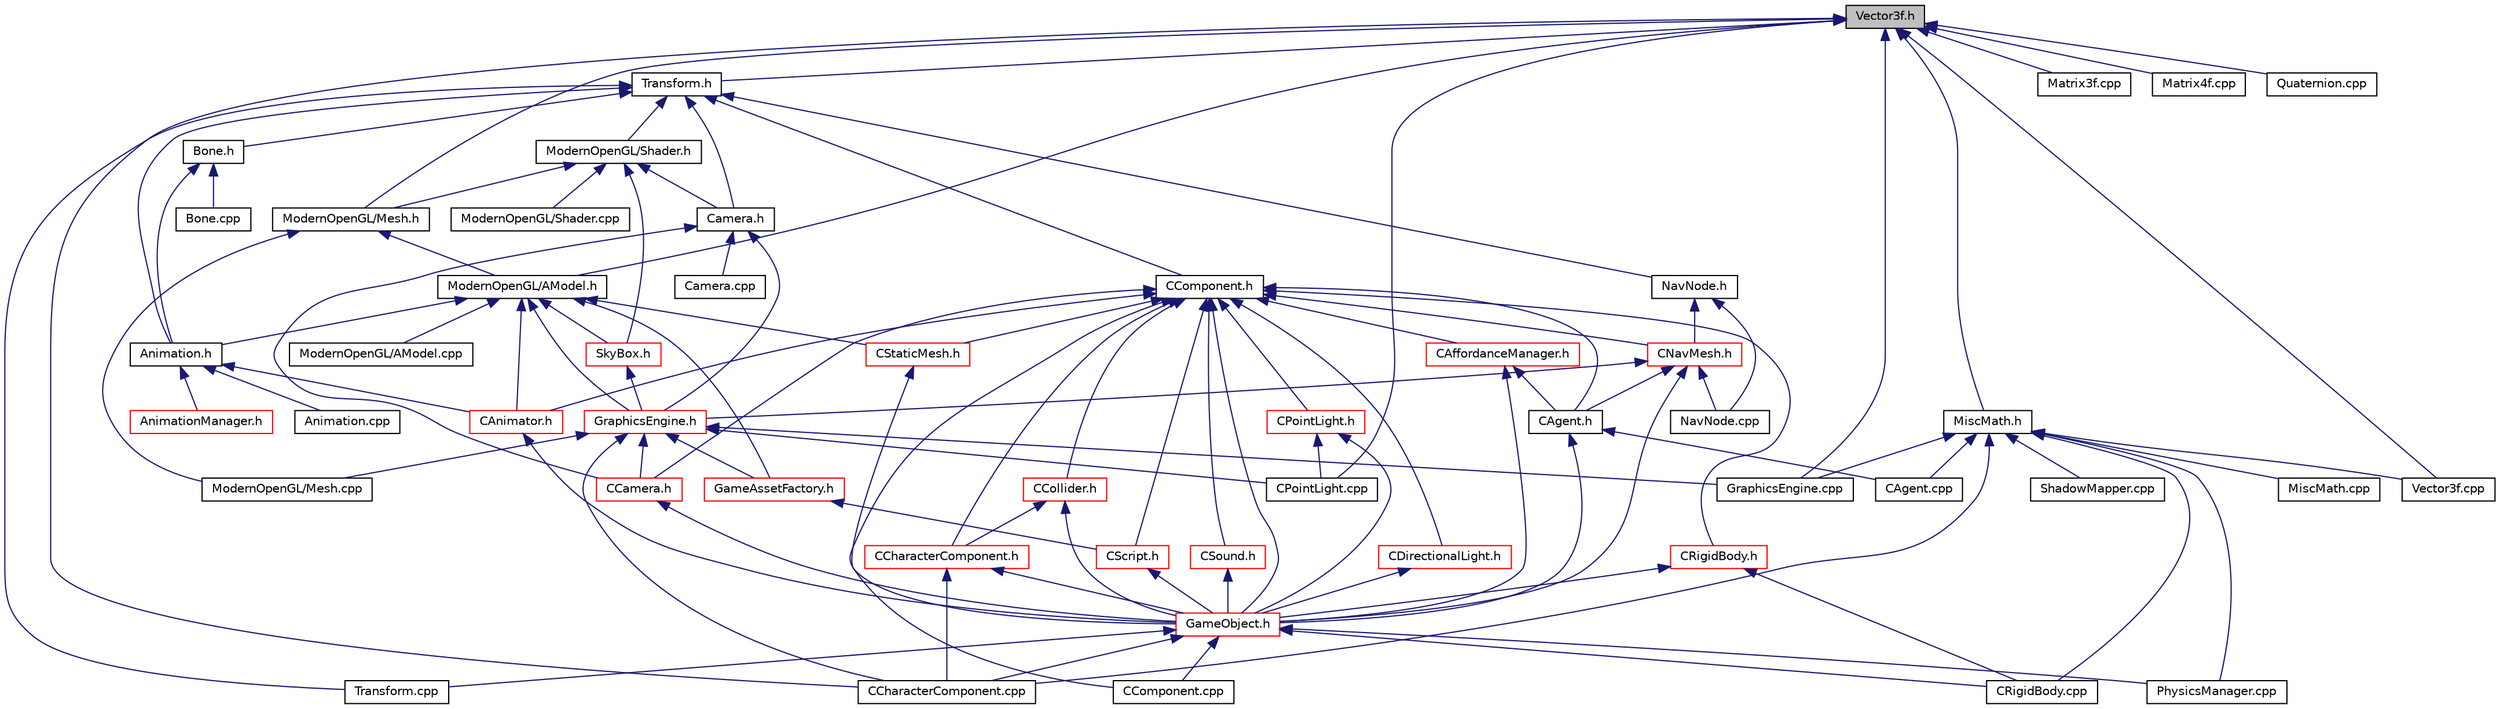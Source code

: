 digraph "Vector3f.h"
{
 // LATEX_PDF_SIZE
  edge [fontname="Helvetica",fontsize="10",labelfontname="Helvetica",labelfontsize="10"];
  node [fontname="Helvetica",fontsize="10",shape=record];
  Node6 [label="Vector3f.h",height=0.2,width=0.4,color="black", fillcolor="grey75", style="filled", fontcolor="black",tooltip=" "];
  Node6 -> Node7 [dir="back",color="midnightblue",fontsize="10",style="solid",fontname="Helvetica"];
  Node7 [label="Transform.h",height=0.2,width=0.4,color="black", fillcolor="white", style="filled",URL="$_transform_8h.html",tooltip=" "];
  Node7 -> Node8 [dir="back",color="midnightblue",fontsize="10",style="solid",fontname="Helvetica"];
  Node8 [label="Animation.h",height=0.2,width=0.4,color="black", fillcolor="white", style="filled",URL="$_animation_8h.html",tooltip=" "];
  Node8 -> Node9 [dir="back",color="midnightblue",fontsize="10",style="solid",fontname="Helvetica"];
  Node9 [label="Animation.cpp",height=0.2,width=0.4,color="black", fillcolor="white", style="filled",URL="$_animation_8cpp.html",tooltip=" "];
  Node8 -> Node10 [dir="back",color="midnightblue",fontsize="10",style="solid",fontname="Helvetica"];
  Node10 [label="AnimationManager.h",height=0.2,width=0.4,color="red", fillcolor="white", style="filled",URL="$_animation_manager_8h.html",tooltip=" "];
  Node8 -> Node14 [dir="back",color="midnightblue",fontsize="10",style="solid",fontname="Helvetica"];
  Node14 [label="CAnimator.h",height=0.2,width=0.4,color="red", fillcolor="white", style="filled",URL="$_c_animator_8h.html",tooltip=" "];
  Node14 -> Node15 [dir="back",color="midnightblue",fontsize="10",style="solid",fontname="Helvetica"];
  Node15 [label="GameObject.h",height=0.2,width=0.4,color="red", fillcolor="white", style="filled",URL="$_game_object_8h.html",tooltip=" "];
  Node15 -> Node18 [dir="back",color="midnightblue",fontsize="10",style="solid",fontname="Helvetica"];
  Node18 [label="CCharacterComponent.cpp",height=0.2,width=0.4,color="black", fillcolor="white", style="filled",URL="$_c_character_component_8cpp.html",tooltip=" "];
  Node15 -> Node35 [dir="back",color="midnightblue",fontsize="10",style="solid",fontname="Helvetica"];
  Node35 [label="CComponent.cpp",height=0.2,width=0.4,color="black", fillcolor="white", style="filled",URL="$_c_component_8cpp.html",tooltip=" "];
  Node15 -> Node37 [dir="back",color="midnightblue",fontsize="10",style="solid",fontname="Helvetica"];
  Node37 [label="CRigidBody.cpp",height=0.2,width=0.4,color="black", fillcolor="white", style="filled",URL="$_c_rigid_body_8cpp.html",tooltip=" "];
  Node15 -> Node41 [dir="back",color="midnightblue",fontsize="10",style="solid",fontname="Helvetica"];
  Node41 [label="PhysicsManager.cpp",height=0.2,width=0.4,color="black", fillcolor="white", style="filled",URL="$_physics_manager_8cpp.html",tooltip=" "];
  Node15 -> Node42 [dir="back",color="midnightblue",fontsize="10",style="solid",fontname="Helvetica"];
  Node42 [label="Transform.cpp",height=0.2,width=0.4,color="black", fillcolor="white", style="filled",URL="$_transform_8cpp.html",tooltip=" "];
  Node7 -> Node43 [dir="back",color="midnightblue",fontsize="10",style="solid",fontname="Helvetica"];
  Node43 [label="Bone.h",height=0.2,width=0.4,color="black", fillcolor="white", style="filled",URL="$_bone_8h.html",tooltip=" "];
  Node43 -> Node8 [dir="back",color="midnightblue",fontsize="10",style="solid",fontname="Helvetica"];
  Node43 -> Node44 [dir="back",color="midnightblue",fontsize="10",style="solid",fontname="Helvetica"];
  Node44 [label="Bone.cpp",height=0.2,width=0.4,color="black", fillcolor="white", style="filled",URL="$_bone_8cpp.html",tooltip=" "];
  Node7 -> Node45 [dir="back",color="midnightblue",fontsize="10",style="solid",fontname="Helvetica"];
  Node45 [label="ModernOpenGL/Shader.h",height=0.2,width=0.4,color="black", fillcolor="white", style="filled",URL="$_shader_8h.html",tooltip=" "];
  Node45 -> Node46 [dir="back",color="midnightblue",fontsize="10",style="solid",fontname="Helvetica"];
  Node46 [label="ModernOpenGL/Mesh.h",height=0.2,width=0.4,color="black", fillcolor="white", style="filled",URL="$_mesh_8h.html",tooltip=" "];
  Node46 -> Node47 [dir="back",color="midnightblue",fontsize="10",style="solid",fontname="Helvetica"];
  Node47 [label="ModernOpenGL/AModel.h",height=0.2,width=0.4,color="black", fillcolor="white", style="filled",URL="$_a_model_8h.html",tooltip="Model of object."];
  Node47 -> Node8 [dir="back",color="midnightblue",fontsize="10",style="solid",fontname="Helvetica"];
  Node47 -> Node48 [dir="back",color="midnightblue",fontsize="10",style="solid",fontname="Helvetica"];
  Node48 [label="CStaticMesh.h",height=0.2,width=0.4,color="red", fillcolor="white", style="filled",URL="$_c_static_mesh_8h.html",tooltip="Static Mesh Component."];
  Node48 -> Node15 [dir="back",color="midnightblue",fontsize="10",style="solid",fontname="Helvetica"];
  Node47 -> Node49 [dir="back",color="midnightblue",fontsize="10",style="solid",fontname="Helvetica"];
  Node49 [label="GameAssetFactory.h",height=0.2,width=0.4,color="red", fillcolor="white", style="filled",URL="$_game_asset_factory_8h.html",tooltip="Creates and handles GameObjects using a map."];
  Node49 -> Node50 [dir="back",color="midnightblue",fontsize="10",style="solid",fontname="Helvetica"];
  Node50 [label="CScript.h",height=0.2,width=0.4,color="red", fillcolor="white", style="filled",URL="$_c_script_8h.html",tooltip="Lua Script Component."];
  Node50 -> Node15 [dir="back",color="midnightblue",fontsize="10",style="solid",fontname="Helvetica"];
  Node47 -> Node52 [dir="back",color="midnightblue",fontsize="10",style="solid",fontname="Helvetica"];
  Node52 [label="GraphicsEngine.h",height=0.2,width=0.4,color="red", fillcolor="white", style="filled",URL="$_graphics_engine_8h.html",tooltip="Graphics and Rendering."];
  Node52 -> Node49 [dir="back",color="midnightblue",fontsize="10",style="solid",fontname="Helvetica"];
  Node52 -> Node53 [dir="back",color="midnightblue",fontsize="10",style="solid",fontname="Helvetica"];
  Node53 [label="CCamera.h",height=0.2,width=0.4,color="red", fillcolor="white", style="filled",URL="$_c_camera_8h.html",tooltip="Camera Gameobject, Displays viewport from current transform."];
  Node53 -> Node15 [dir="back",color="midnightblue",fontsize="10",style="solid",fontname="Helvetica"];
  Node52 -> Node18 [dir="back",color="midnightblue",fontsize="10",style="solid",fontname="Helvetica"];
  Node52 -> Node56 [dir="back",color="midnightblue",fontsize="10",style="solid",fontname="Helvetica"];
  Node56 [label="CPointLight.cpp",height=0.2,width=0.4,color="black", fillcolor="white", style="filled",URL="$_c_point_light_8cpp.html",tooltip=" "];
  Node52 -> Node24 [dir="back",color="midnightblue",fontsize="10",style="solid",fontname="Helvetica"];
  Node24 [label="GraphicsEngine.cpp",height=0.2,width=0.4,color="black", fillcolor="white", style="filled",URL="$_graphics_engine_8cpp.html",tooltip=" "];
  Node52 -> Node58 [dir="back",color="midnightblue",fontsize="10",style="solid",fontname="Helvetica"];
  Node58 [label="ModernOpenGL/Mesh.cpp",height=0.2,width=0.4,color="black", fillcolor="white", style="filled",URL="$_mesh_8cpp.html",tooltip=" "];
  Node47 -> Node60 [dir="back",color="midnightblue",fontsize="10",style="solid",fontname="Helvetica"];
  Node60 [label="SkyBox.h",height=0.2,width=0.4,color="red", fillcolor="white", style="filled",URL="$_sky_box_8h.html",tooltip=" "];
  Node60 -> Node52 [dir="back",color="midnightblue",fontsize="10",style="solid",fontname="Helvetica"];
  Node47 -> Node14 [dir="back",color="midnightblue",fontsize="10",style="solid",fontname="Helvetica"];
  Node47 -> Node61 [dir="back",color="midnightblue",fontsize="10",style="solid",fontname="Helvetica"];
  Node61 [label="ModernOpenGL/AModel.cpp",height=0.2,width=0.4,color="black", fillcolor="white", style="filled",URL="$_modern_open_g_l_2_a_model_8cpp.html",tooltip=" "];
  Node46 -> Node58 [dir="back",color="midnightblue",fontsize="10",style="solid",fontname="Helvetica"];
  Node45 -> Node62 [dir="back",color="midnightblue",fontsize="10",style="solid",fontname="Helvetica"];
  Node62 [label="Camera.h",height=0.2,width=0.4,color="black", fillcolor="white", style="filled",URL="$_camera_8h.html",tooltip=" "];
  Node62 -> Node52 [dir="back",color="midnightblue",fontsize="10",style="solid",fontname="Helvetica"];
  Node62 -> Node53 [dir="back",color="midnightblue",fontsize="10",style="solid",fontname="Helvetica"];
  Node62 -> Node63 [dir="back",color="midnightblue",fontsize="10",style="solid",fontname="Helvetica"];
  Node63 [label="Camera.cpp",height=0.2,width=0.4,color="black", fillcolor="white", style="filled",URL="$_camera_8cpp.html",tooltip=" "];
  Node45 -> Node60 [dir="back",color="midnightblue",fontsize="10",style="solid",fontname="Helvetica"];
  Node45 -> Node64 [dir="back",color="midnightblue",fontsize="10",style="solid",fontname="Helvetica"];
  Node64 [label="ModernOpenGL/Shader.cpp",height=0.2,width=0.4,color="black", fillcolor="white", style="filled",URL="$_shader_8cpp.html",tooltip=" "];
  Node7 -> Node65 [dir="back",color="midnightblue",fontsize="10",style="solid",fontname="Helvetica"];
  Node65 [label="CComponent.h",height=0.2,width=0.4,color="black", fillcolor="white", style="filled",URL="$_c_component_8h.html",tooltip="Default Component, Components derive from this."];
  Node65 -> Node15 [dir="back",color="midnightblue",fontsize="10",style="solid",fontname="Helvetica"];
  Node65 -> Node48 [dir="back",color="midnightblue",fontsize="10",style="solid",fontname="Helvetica"];
  Node65 -> Node50 [dir="back",color="midnightblue",fontsize="10",style="solid",fontname="Helvetica"];
  Node65 -> Node66 [dir="back",color="midnightblue",fontsize="10",style="solid",fontname="Helvetica"];
  Node66 [label="CPointLight.h",height=0.2,width=0.4,color="red", fillcolor="white", style="filled",URL="$_c_point_light_8h.html",tooltip="Point Light Component."];
  Node66 -> Node15 [dir="back",color="midnightblue",fontsize="10",style="solid",fontname="Helvetica"];
  Node66 -> Node56 [dir="back",color="midnightblue",fontsize="10",style="solid",fontname="Helvetica"];
  Node65 -> Node70 [dir="back",color="midnightblue",fontsize="10",style="solid",fontname="Helvetica"];
  Node70 [label="CDirectionalLight.h",height=0.2,width=0.4,color="red", fillcolor="white", style="filled",URL="$_c_directional_light_8h.html",tooltip="Directional Light Component."];
  Node70 -> Node15 [dir="back",color="midnightblue",fontsize="10",style="solid",fontname="Helvetica"];
  Node65 -> Node71 [dir="back",color="midnightblue",fontsize="10",style="solid",fontname="Helvetica"];
  Node71 [label="CNavMesh.h",height=0.2,width=0.4,color="red", fillcolor="white", style="filled",URL="$_c_nav_mesh_8h.html",tooltip="Navigation Mesh Component."];
  Node71 -> Node52 [dir="back",color="midnightblue",fontsize="10",style="solid",fontname="Helvetica"];
  Node71 -> Node15 [dir="back",color="midnightblue",fontsize="10",style="solid",fontname="Helvetica"];
  Node71 -> Node72 [dir="back",color="midnightblue",fontsize="10",style="solid",fontname="Helvetica"];
  Node72 [label="CAgent.h",height=0.2,width=0.4,color="black", fillcolor="white", style="filled",URL="$_c_agent_8h.html",tooltip=" "];
  Node72 -> Node15 [dir="back",color="midnightblue",fontsize="10",style="solid",fontname="Helvetica"];
  Node72 -> Node17 [dir="back",color="midnightblue",fontsize="10",style="solid",fontname="Helvetica"];
  Node17 [label="CAgent.cpp",height=0.2,width=0.4,color="black", fillcolor="white", style="filled",URL="$_c_agent_8cpp.html",tooltip=" "];
  Node71 -> Node73 [dir="back",color="midnightblue",fontsize="10",style="solid",fontname="Helvetica"];
  Node73 [label="NavNode.cpp",height=0.2,width=0.4,color="black", fillcolor="white", style="filled",URL="$_nav_node_8cpp.html",tooltip=" "];
  Node65 -> Node74 [dir="back",color="midnightblue",fontsize="10",style="solid",fontname="Helvetica"];
  Node74 [label="CCharacterComponent.h",height=0.2,width=0.4,color="red", fillcolor="white", style="filled",URL="$_c_character_component_8h.html",tooltip="Controls the player character."];
  Node74 -> Node15 [dir="back",color="midnightblue",fontsize="10",style="solid",fontname="Helvetica"];
  Node74 -> Node18 [dir="back",color="midnightblue",fontsize="10",style="solid",fontname="Helvetica"];
  Node65 -> Node75 [dir="back",color="midnightblue",fontsize="10",style="solid",fontname="Helvetica"];
  Node75 [label="CCollider.h",height=0.2,width=0.4,color="red", fillcolor="white", style="filled",URL="$_c_collider_8h.html",tooltip=" "];
  Node75 -> Node74 [dir="back",color="midnightblue",fontsize="10",style="solid",fontname="Helvetica"];
  Node75 -> Node15 [dir="back",color="midnightblue",fontsize="10",style="solid",fontname="Helvetica"];
  Node65 -> Node53 [dir="back",color="midnightblue",fontsize="10",style="solid",fontname="Helvetica"];
  Node65 -> Node77 [dir="back",color="midnightblue",fontsize="10",style="solid",fontname="Helvetica"];
  Node77 [label="CSound.h",height=0.2,width=0.4,color="red", fillcolor="white", style="filled",URL="$_c_sound_8h.html",tooltip="Sound Component for audio sources."];
  Node77 -> Node15 [dir="back",color="midnightblue",fontsize="10",style="solid",fontname="Helvetica"];
  Node65 -> Node14 [dir="back",color="midnightblue",fontsize="10",style="solid",fontname="Helvetica"];
  Node65 -> Node78 [dir="back",color="midnightblue",fontsize="10",style="solid",fontname="Helvetica"];
  Node78 [label="CRigidBody.h",height=0.2,width=0.4,color="red", fillcolor="white", style="filled",URL="$_c_rigid_body_8h.html",tooltip=" "];
  Node78 -> Node15 [dir="back",color="midnightblue",fontsize="10",style="solid",fontname="Helvetica"];
  Node78 -> Node37 [dir="back",color="midnightblue",fontsize="10",style="solid",fontname="Helvetica"];
  Node65 -> Node72 [dir="back",color="midnightblue",fontsize="10",style="solid",fontname="Helvetica"];
  Node65 -> Node80 [dir="back",color="midnightblue",fontsize="10",style="solid",fontname="Helvetica"];
  Node80 [label="CAffordanceManager.h",height=0.2,width=0.4,color="red", fillcolor="white", style="filled",URL="$_c_affordance_manager_8h.html",tooltip=" "];
  Node80 -> Node72 [dir="back",color="midnightblue",fontsize="10",style="solid",fontname="Helvetica"];
  Node80 -> Node15 [dir="back",color="midnightblue",fontsize="10",style="solid",fontname="Helvetica"];
  Node65 -> Node35 [dir="back",color="midnightblue",fontsize="10",style="solid",fontname="Helvetica"];
  Node7 -> Node62 [dir="back",color="midnightblue",fontsize="10",style="solid",fontname="Helvetica"];
  Node7 -> Node81 [dir="back",color="midnightblue",fontsize="10",style="solid",fontname="Helvetica"];
  Node81 [label="NavNode.h",height=0.2,width=0.4,color="black", fillcolor="white", style="filled",URL="$_nav_node_8h.html",tooltip="Nodes belonging to Navigation Mesh."];
  Node81 -> Node71 [dir="back",color="midnightblue",fontsize="10",style="solid",fontname="Helvetica"];
  Node81 -> Node73 [dir="back",color="midnightblue",fontsize="10",style="solid",fontname="Helvetica"];
  Node7 -> Node42 [dir="back",color="midnightblue",fontsize="10",style="solid",fontname="Helvetica"];
  Node6 -> Node47 [dir="back",color="midnightblue",fontsize="10",style="solid",fontname="Helvetica"];
  Node6 -> Node46 [dir="back",color="midnightblue",fontsize="10",style="solid",fontname="Helvetica"];
  Node6 -> Node82 [dir="back",color="midnightblue",fontsize="10",style="solid",fontname="Helvetica"];
  Node82 [label="MiscMath.h",height=0.2,width=0.4,color="black", fillcolor="white", style="filled",URL="$_misc_math_8h.html",tooltip="standalone math functions"];
  Node82 -> Node17 [dir="back",color="midnightblue",fontsize="10",style="solid",fontname="Helvetica"];
  Node82 -> Node18 [dir="back",color="midnightblue",fontsize="10",style="solid",fontname="Helvetica"];
  Node82 -> Node37 [dir="back",color="midnightblue",fontsize="10",style="solid",fontname="Helvetica"];
  Node82 -> Node24 [dir="back",color="midnightblue",fontsize="10",style="solid",fontname="Helvetica"];
  Node82 -> Node83 [dir="back",color="midnightblue",fontsize="10",style="solid",fontname="Helvetica"];
  Node83 [label="MiscMath.cpp",height=0.2,width=0.4,color="black", fillcolor="white", style="filled",URL="$_misc_math_8cpp.html",tooltip=" "];
  Node82 -> Node41 [dir="back",color="midnightblue",fontsize="10",style="solid",fontname="Helvetica"];
  Node82 -> Node69 [dir="back",color="midnightblue",fontsize="10",style="solid",fontname="Helvetica"];
  Node69 [label="ShadowMapper.cpp",height=0.2,width=0.4,color="black", fillcolor="white", style="filled",URL="$_shadow_mapper_8cpp.html",tooltip=" "];
  Node82 -> Node84 [dir="back",color="midnightblue",fontsize="10",style="solid",fontname="Helvetica"];
  Node84 [label="Vector3f.cpp",height=0.2,width=0.4,color="black", fillcolor="white", style="filled",URL="$_vector3f_8cpp.html",tooltip=" "];
  Node6 -> Node18 [dir="back",color="midnightblue",fontsize="10",style="solid",fontname="Helvetica"];
  Node6 -> Node56 [dir="back",color="midnightblue",fontsize="10",style="solid",fontname="Helvetica"];
  Node6 -> Node24 [dir="back",color="midnightblue",fontsize="10",style="solid",fontname="Helvetica"];
  Node6 -> Node85 [dir="back",color="midnightblue",fontsize="10",style="solid",fontname="Helvetica"];
  Node85 [label="Matrix3f.cpp",height=0.2,width=0.4,color="black", fillcolor="white", style="filled",URL="$_matrix3f_8cpp.html",tooltip=" "];
  Node6 -> Node86 [dir="back",color="midnightblue",fontsize="10",style="solid",fontname="Helvetica"];
  Node86 [label="Matrix4f.cpp",height=0.2,width=0.4,color="black", fillcolor="white", style="filled",URL="$_matrix4f_8cpp.html",tooltip=" "];
  Node6 -> Node87 [dir="back",color="midnightblue",fontsize="10",style="solid",fontname="Helvetica"];
  Node87 [label="Quaternion.cpp",height=0.2,width=0.4,color="black", fillcolor="white", style="filled",URL="$_quaternion_8cpp.html",tooltip=" "];
  Node6 -> Node84 [dir="back",color="midnightblue",fontsize="10",style="solid",fontname="Helvetica"];
}

